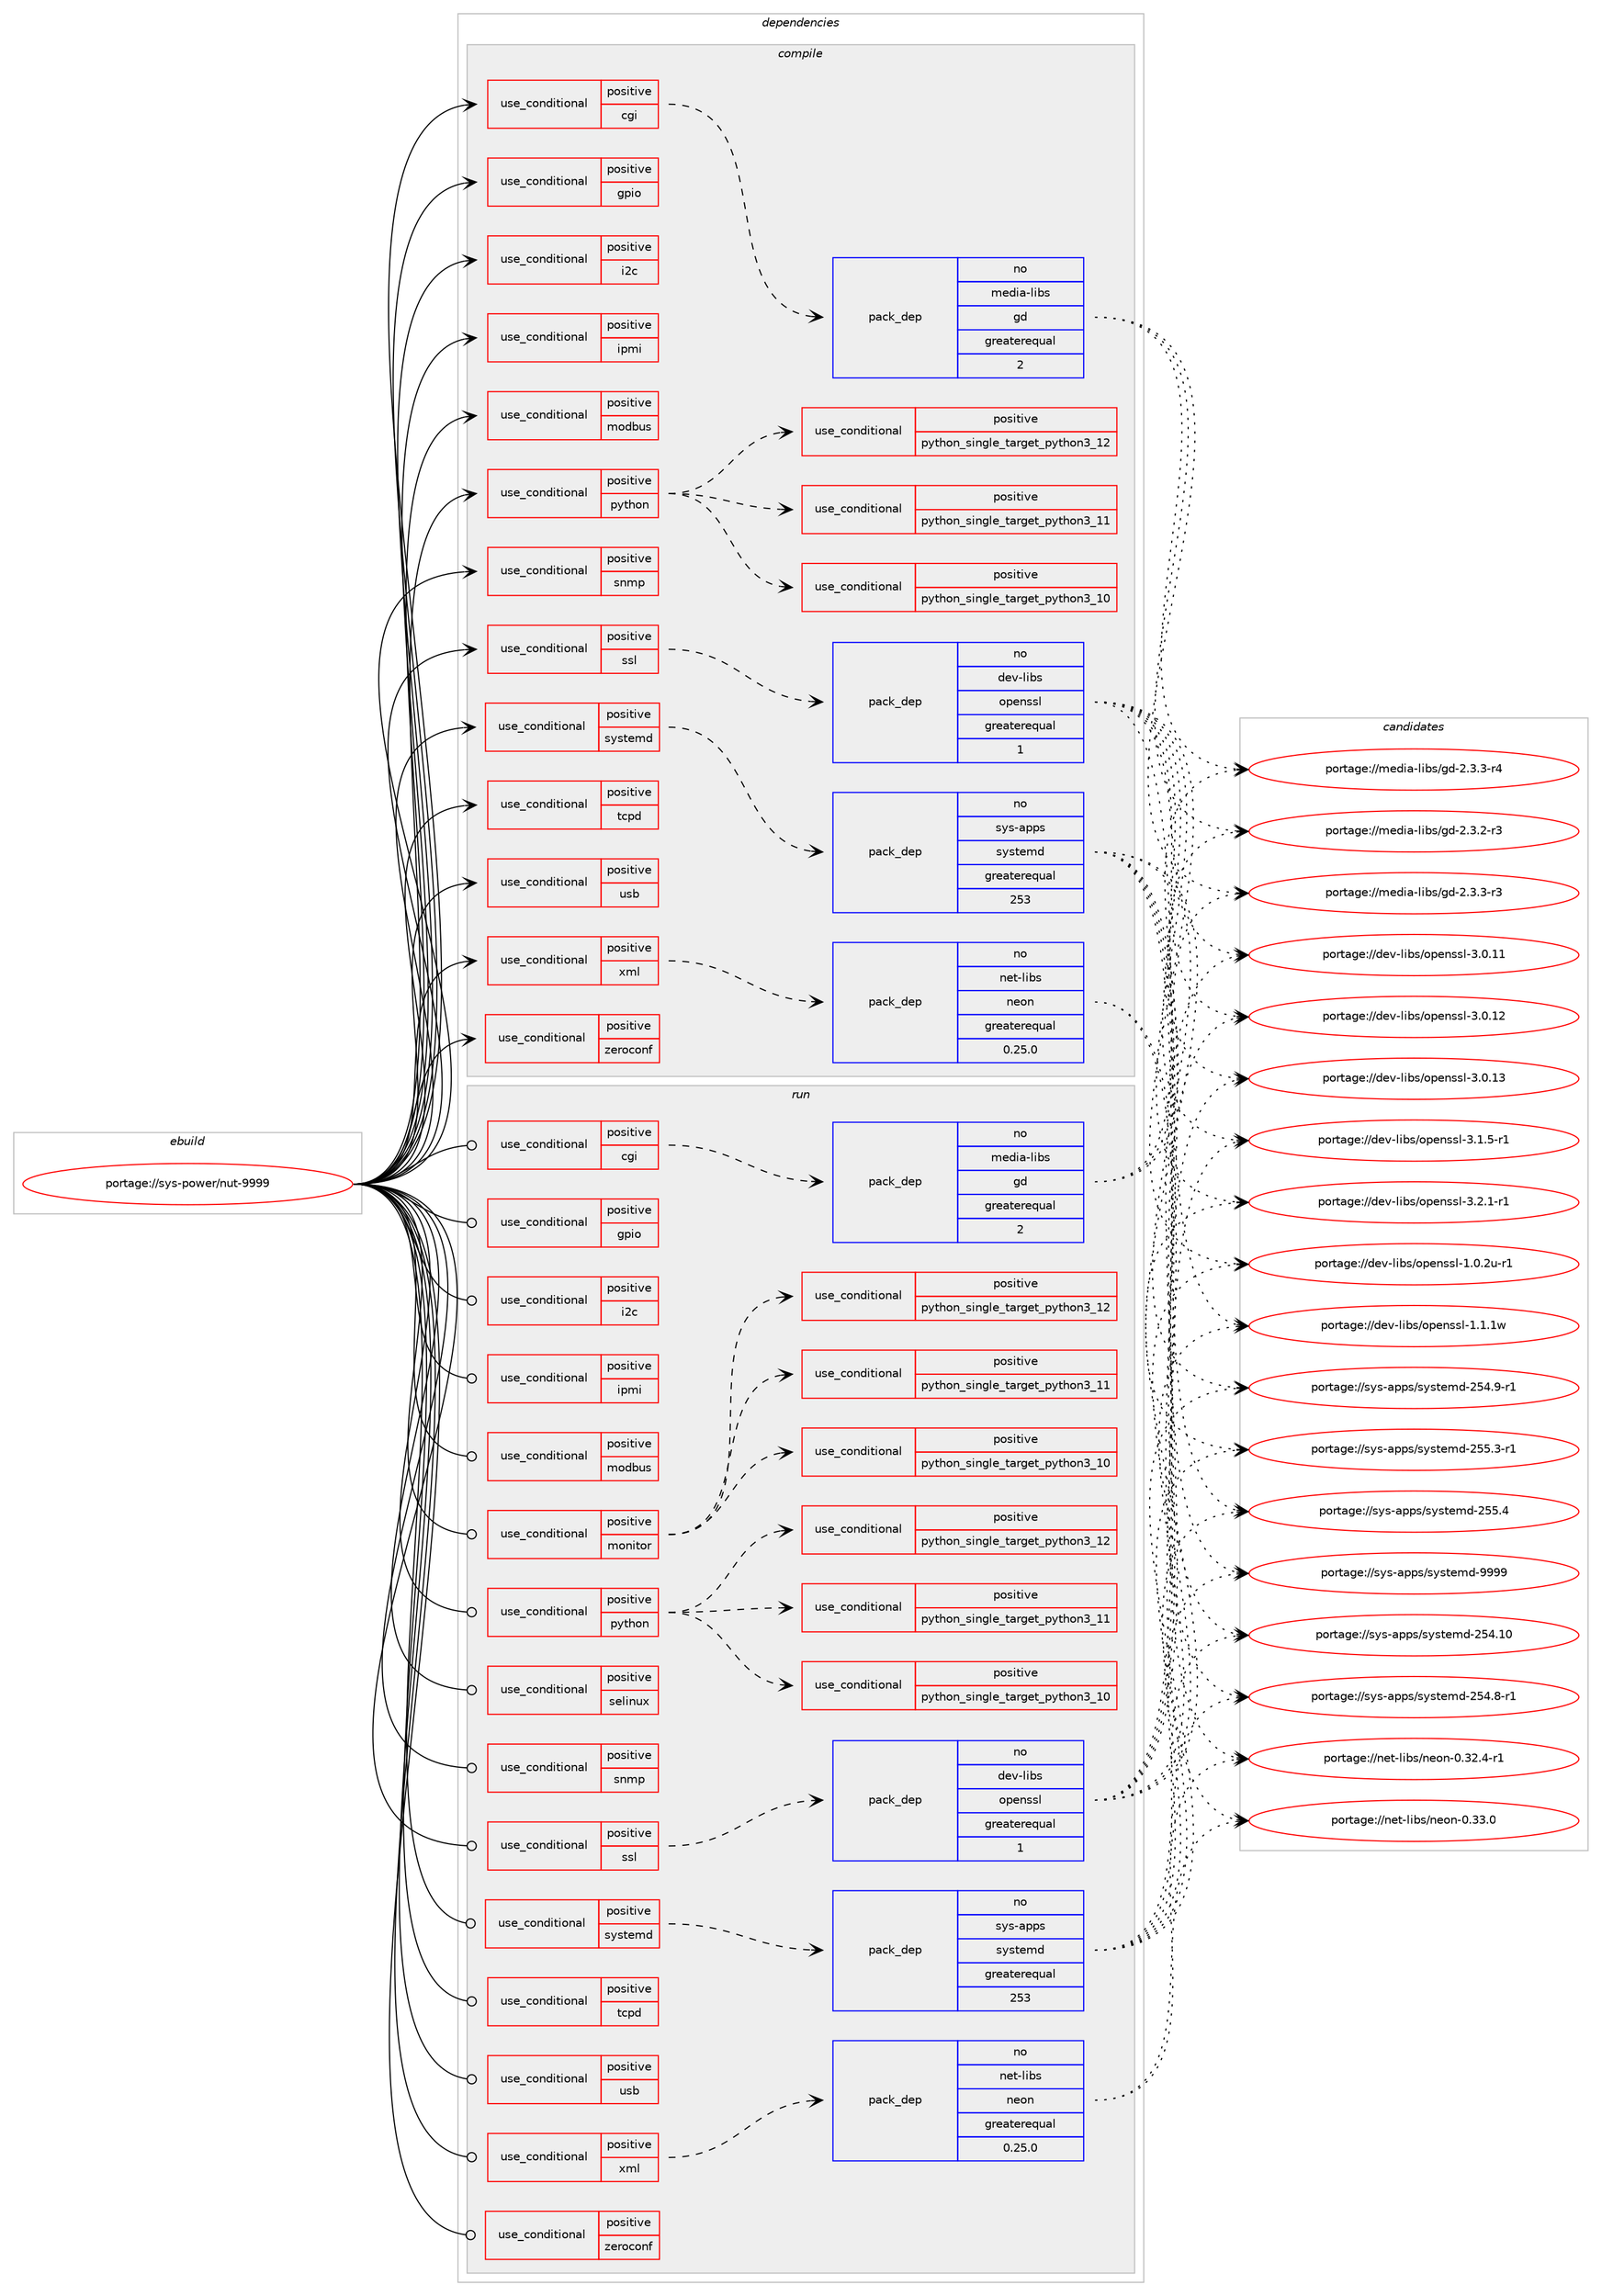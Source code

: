 digraph prolog {

# *************
# Graph options
# *************

newrank=true;
concentrate=true;
compound=true;
graph [rankdir=LR,fontname=Helvetica,fontsize=10,ranksep=1.5];#, ranksep=2.5, nodesep=0.2];
edge  [arrowhead=vee];
node  [fontname=Helvetica,fontsize=10];

# **********
# The ebuild
# **********

subgraph cluster_leftcol {
color=gray;
rank=same;
label=<<i>ebuild</i>>;
id [label="portage://sys-power/nut-9999", color=red, width=4, href="../sys-power/nut-9999.svg"];
}

# ****************
# The dependencies
# ****************

subgraph cluster_midcol {
color=gray;
label=<<i>dependencies</i>>;
subgraph cluster_compile {
fillcolor="#eeeeee";
style=filled;
label=<<i>compile</i>>;
subgraph cond11585 {
dependency16381 [label=<<TABLE BORDER="0" CELLBORDER="1" CELLSPACING="0" CELLPADDING="4"><TR><TD ROWSPAN="3" CELLPADDING="10">use_conditional</TD></TR><TR><TD>positive</TD></TR><TR><TD>cgi</TD></TR></TABLE>>, shape=none, color=red];
subgraph pack4644 {
dependency16382 [label=<<TABLE BORDER="0" CELLBORDER="1" CELLSPACING="0" CELLPADDING="4" WIDTH="220"><TR><TD ROWSPAN="6" CELLPADDING="30">pack_dep</TD></TR><TR><TD WIDTH="110">no</TD></TR><TR><TD>media-libs</TD></TR><TR><TD>gd</TD></TR><TR><TD>greaterequal</TD></TR><TR><TD>2</TD></TR></TABLE>>, shape=none, color=blue];
}
dependency16381:e -> dependency16382:w [weight=20,style="dashed",arrowhead="vee"];
}
id:e -> dependency16381:w [weight=20,style="solid",arrowhead="vee"];
subgraph cond11586 {
dependency16383 [label=<<TABLE BORDER="0" CELLBORDER="1" CELLSPACING="0" CELLPADDING="4"><TR><TD ROWSPAN="3" CELLPADDING="10">use_conditional</TD></TR><TR><TD>positive</TD></TR><TR><TD>gpio</TD></TR></TABLE>>, shape=none, color=red];
# *** BEGIN UNKNOWN DEPENDENCY TYPE (TODO) ***
# dependency16383 -> package_dependency(portage://sys-power/nut-9999,install,no,dev-libs,libgpiod,none,[,,],[],[])
# *** END UNKNOWN DEPENDENCY TYPE (TODO) ***

}
id:e -> dependency16383:w [weight=20,style="solid",arrowhead="vee"];
subgraph cond11587 {
dependency16384 [label=<<TABLE BORDER="0" CELLBORDER="1" CELLSPACING="0" CELLPADDING="4"><TR><TD ROWSPAN="3" CELLPADDING="10">use_conditional</TD></TR><TR><TD>positive</TD></TR><TR><TD>i2c</TD></TR></TABLE>>, shape=none, color=red];
# *** BEGIN UNKNOWN DEPENDENCY TYPE (TODO) ***
# dependency16384 -> package_dependency(portage://sys-power/nut-9999,install,no,sys-apps,i2c-tools,none,[,,],[],[])
# *** END UNKNOWN DEPENDENCY TYPE (TODO) ***

}
id:e -> dependency16384:w [weight=20,style="solid",arrowhead="vee"];
subgraph cond11588 {
dependency16385 [label=<<TABLE BORDER="0" CELLBORDER="1" CELLSPACING="0" CELLPADDING="4"><TR><TD ROWSPAN="3" CELLPADDING="10">use_conditional</TD></TR><TR><TD>positive</TD></TR><TR><TD>ipmi</TD></TR></TABLE>>, shape=none, color=red];
# *** BEGIN UNKNOWN DEPENDENCY TYPE (TODO) ***
# dependency16385 -> package_dependency(portage://sys-power/nut-9999,install,no,sys-libs,freeipmi,none,[,,],[],[])
# *** END UNKNOWN DEPENDENCY TYPE (TODO) ***

}
id:e -> dependency16385:w [weight=20,style="solid",arrowhead="vee"];
subgraph cond11589 {
dependency16386 [label=<<TABLE BORDER="0" CELLBORDER="1" CELLSPACING="0" CELLPADDING="4"><TR><TD ROWSPAN="3" CELLPADDING="10">use_conditional</TD></TR><TR><TD>positive</TD></TR><TR><TD>modbus</TD></TR></TABLE>>, shape=none, color=red];
# *** BEGIN UNKNOWN DEPENDENCY TYPE (TODO) ***
# dependency16386 -> package_dependency(portage://sys-power/nut-9999,install,no,dev-libs,libmodbus,none,[,,],[],[])
# *** END UNKNOWN DEPENDENCY TYPE (TODO) ***

}
id:e -> dependency16386:w [weight=20,style="solid",arrowhead="vee"];
subgraph cond11590 {
dependency16387 [label=<<TABLE BORDER="0" CELLBORDER="1" CELLSPACING="0" CELLPADDING="4"><TR><TD ROWSPAN="3" CELLPADDING="10">use_conditional</TD></TR><TR><TD>positive</TD></TR><TR><TD>python</TD></TR></TABLE>>, shape=none, color=red];
subgraph cond11591 {
dependency16388 [label=<<TABLE BORDER="0" CELLBORDER="1" CELLSPACING="0" CELLPADDING="4"><TR><TD ROWSPAN="3" CELLPADDING="10">use_conditional</TD></TR><TR><TD>positive</TD></TR><TR><TD>python_single_target_python3_10</TD></TR></TABLE>>, shape=none, color=red];
# *** BEGIN UNKNOWN DEPENDENCY TYPE (TODO) ***
# dependency16388 -> package_dependency(portage://sys-power/nut-9999,install,no,dev-lang,python,none,[,,],[slot(3.10)],[])
# *** END UNKNOWN DEPENDENCY TYPE (TODO) ***

}
dependency16387:e -> dependency16388:w [weight=20,style="dashed",arrowhead="vee"];
subgraph cond11592 {
dependency16389 [label=<<TABLE BORDER="0" CELLBORDER="1" CELLSPACING="0" CELLPADDING="4"><TR><TD ROWSPAN="3" CELLPADDING="10">use_conditional</TD></TR><TR><TD>positive</TD></TR><TR><TD>python_single_target_python3_11</TD></TR></TABLE>>, shape=none, color=red];
# *** BEGIN UNKNOWN DEPENDENCY TYPE (TODO) ***
# dependency16389 -> package_dependency(portage://sys-power/nut-9999,install,no,dev-lang,python,none,[,,],[slot(3.11)],[])
# *** END UNKNOWN DEPENDENCY TYPE (TODO) ***

}
dependency16387:e -> dependency16389:w [weight=20,style="dashed",arrowhead="vee"];
subgraph cond11593 {
dependency16390 [label=<<TABLE BORDER="0" CELLBORDER="1" CELLSPACING="0" CELLPADDING="4"><TR><TD ROWSPAN="3" CELLPADDING="10">use_conditional</TD></TR><TR><TD>positive</TD></TR><TR><TD>python_single_target_python3_12</TD></TR></TABLE>>, shape=none, color=red];
# *** BEGIN UNKNOWN DEPENDENCY TYPE (TODO) ***
# dependency16390 -> package_dependency(portage://sys-power/nut-9999,install,no,dev-lang,python,none,[,,],[slot(3.12)],[])
# *** END UNKNOWN DEPENDENCY TYPE (TODO) ***

}
dependency16387:e -> dependency16390:w [weight=20,style="dashed",arrowhead="vee"];
}
id:e -> dependency16387:w [weight=20,style="solid",arrowhead="vee"];
subgraph cond11594 {
dependency16391 [label=<<TABLE BORDER="0" CELLBORDER="1" CELLSPACING="0" CELLPADDING="4"><TR><TD ROWSPAN="3" CELLPADDING="10">use_conditional</TD></TR><TR><TD>positive</TD></TR><TR><TD>snmp</TD></TR></TABLE>>, shape=none, color=red];
# *** BEGIN UNKNOWN DEPENDENCY TYPE (TODO) ***
# dependency16391 -> package_dependency(portage://sys-power/nut-9999,install,no,net-analyzer,net-snmp,none,[,,],any_same_slot,[])
# *** END UNKNOWN DEPENDENCY TYPE (TODO) ***

}
id:e -> dependency16391:w [weight=20,style="solid",arrowhead="vee"];
subgraph cond11595 {
dependency16392 [label=<<TABLE BORDER="0" CELLBORDER="1" CELLSPACING="0" CELLPADDING="4"><TR><TD ROWSPAN="3" CELLPADDING="10">use_conditional</TD></TR><TR><TD>positive</TD></TR><TR><TD>ssl</TD></TR></TABLE>>, shape=none, color=red];
subgraph pack4645 {
dependency16393 [label=<<TABLE BORDER="0" CELLBORDER="1" CELLSPACING="0" CELLPADDING="4" WIDTH="220"><TR><TD ROWSPAN="6" CELLPADDING="30">pack_dep</TD></TR><TR><TD WIDTH="110">no</TD></TR><TR><TD>dev-libs</TD></TR><TR><TD>openssl</TD></TR><TR><TD>greaterequal</TD></TR><TR><TD>1</TD></TR></TABLE>>, shape=none, color=blue];
}
dependency16392:e -> dependency16393:w [weight=20,style="dashed",arrowhead="vee"];
}
id:e -> dependency16392:w [weight=20,style="solid",arrowhead="vee"];
subgraph cond11596 {
dependency16394 [label=<<TABLE BORDER="0" CELLBORDER="1" CELLSPACING="0" CELLPADDING="4"><TR><TD ROWSPAN="3" CELLPADDING="10">use_conditional</TD></TR><TR><TD>positive</TD></TR><TR><TD>systemd</TD></TR></TABLE>>, shape=none, color=red];
subgraph pack4646 {
dependency16395 [label=<<TABLE BORDER="0" CELLBORDER="1" CELLSPACING="0" CELLPADDING="4" WIDTH="220"><TR><TD ROWSPAN="6" CELLPADDING="30">pack_dep</TD></TR><TR><TD WIDTH="110">no</TD></TR><TR><TD>sys-apps</TD></TR><TR><TD>systemd</TD></TR><TR><TD>greaterequal</TD></TR><TR><TD>253</TD></TR></TABLE>>, shape=none, color=blue];
}
dependency16394:e -> dependency16395:w [weight=20,style="dashed",arrowhead="vee"];
}
id:e -> dependency16394:w [weight=20,style="solid",arrowhead="vee"];
subgraph cond11597 {
dependency16396 [label=<<TABLE BORDER="0" CELLBORDER="1" CELLSPACING="0" CELLPADDING="4"><TR><TD ROWSPAN="3" CELLPADDING="10">use_conditional</TD></TR><TR><TD>positive</TD></TR><TR><TD>tcpd</TD></TR></TABLE>>, shape=none, color=red];
# *** BEGIN UNKNOWN DEPENDENCY TYPE (TODO) ***
# dependency16396 -> package_dependency(portage://sys-power/nut-9999,install,no,sys-apps,tcp-wrappers,none,[,,],[],[])
# *** END UNKNOWN DEPENDENCY TYPE (TODO) ***

}
id:e -> dependency16396:w [weight=20,style="solid",arrowhead="vee"];
subgraph cond11598 {
dependency16397 [label=<<TABLE BORDER="0" CELLBORDER="1" CELLSPACING="0" CELLPADDING="4"><TR><TD ROWSPAN="3" CELLPADDING="10">use_conditional</TD></TR><TR><TD>positive</TD></TR><TR><TD>usb</TD></TR></TABLE>>, shape=none, color=red];
# *** BEGIN UNKNOWN DEPENDENCY TYPE (TODO) ***
# dependency16397 -> package_dependency(portage://sys-power/nut-9999,install,no,virtual,libusb,none,[,,],[slot(1)],[])
# *** END UNKNOWN DEPENDENCY TYPE (TODO) ***

}
id:e -> dependency16397:w [weight=20,style="solid",arrowhead="vee"];
subgraph cond11599 {
dependency16398 [label=<<TABLE BORDER="0" CELLBORDER="1" CELLSPACING="0" CELLPADDING="4"><TR><TD ROWSPAN="3" CELLPADDING="10">use_conditional</TD></TR><TR><TD>positive</TD></TR><TR><TD>xml</TD></TR></TABLE>>, shape=none, color=red];
subgraph pack4647 {
dependency16399 [label=<<TABLE BORDER="0" CELLBORDER="1" CELLSPACING="0" CELLPADDING="4" WIDTH="220"><TR><TD ROWSPAN="6" CELLPADDING="30">pack_dep</TD></TR><TR><TD WIDTH="110">no</TD></TR><TR><TD>net-libs</TD></TR><TR><TD>neon</TD></TR><TR><TD>greaterequal</TD></TR><TR><TD>0.25.0</TD></TR></TABLE>>, shape=none, color=blue];
}
dependency16398:e -> dependency16399:w [weight=20,style="dashed",arrowhead="vee"];
}
id:e -> dependency16398:w [weight=20,style="solid",arrowhead="vee"];
subgraph cond11600 {
dependency16400 [label=<<TABLE BORDER="0" CELLBORDER="1" CELLSPACING="0" CELLPADDING="4"><TR><TD ROWSPAN="3" CELLPADDING="10">use_conditional</TD></TR><TR><TD>positive</TD></TR><TR><TD>zeroconf</TD></TR></TABLE>>, shape=none, color=red];
# *** BEGIN UNKNOWN DEPENDENCY TYPE (TODO) ***
# dependency16400 -> package_dependency(portage://sys-power/nut-9999,install,no,net-dns,avahi,none,[,,],[],[])
# *** END UNKNOWN DEPENDENCY TYPE (TODO) ***

}
id:e -> dependency16400:w [weight=20,style="solid",arrowhead="vee"];
# *** BEGIN UNKNOWN DEPENDENCY TYPE (TODO) ***
# id -> package_dependency(portage://sys-power/nut-9999,install,no,acct-group,nut,none,[,,],[],[])
# *** END UNKNOWN DEPENDENCY TYPE (TODO) ***

# *** BEGIN UNKNOWN DEPENDENCY TYPE (TODO) ***
# id -> package_dependency(portage://sys-power/nut-9999,install,no,acct-user,nut,none,[,,],[],[])
# *** END UNKNOWN DEPENDENCY TYPE (TODO) ***

# *** BEGIN UNKNOWN DEPENDENCY TYPE (TODO) ***
# id -> package_dependency(portage://sys-power/nut-9999,install,no,dev-libs,libltdl,none,[,,],[],[])
# *** END UNKNOWN DEPENDENCY TYPE (TODO) ***

# *** BEGIN UNKNOWN DEPENDENCY TYPE (TODO) ***
# id -> package_dependency(portage://sys-power/nut-9999,install,no,virtual,udev,none,[,,],[],[])
# *** END UNKNOWN DEPENDENCY TYPE (TODO) ***

}
subgraph cluster_compileandrun {
fillcolor="#eeeeee";
style=filled;
label=<<i>compile and run</i>>;
}
subgraph cluster_run {
fillcolor="#eeeeee";
style=filled;
label=<<i>run</i>>;
subgraph cond11601 {
dependency16401 [label=<<TABLE BORDER="0" CELLBORDER="1" CELLSPACING="0" CELLPADDING="4"><TR><TD ROWSPAN="3" CELLPADDING="10">use_conditional</TD></TR><TR><TD>positive</TD></TR><TR><TD>cgi</TD></TR></TABLE>>, shape=none, color=red];
subgraph pack4648 {
dependency16402 [label=<<TABLE BORDER="0" CELLBORDER="1" CELLSPACING="0" CELLPADDING="4" WIDTH="220"><TR><TD ROWSPAN="6" CELLPADDING="30">pack_dep</TD></TR><TR><TD WIDTH="110">no</TD></TR><TR><TD>media-libs</TD></TR><TR><TD>gd</TD></TR><TR><TD>greaterequal</TD></TR><TR><TD>2</TD></TR></TABLE>>, shape=none, color=blue];
}
dependency16401:e -> dependency16402:w [weight=20,style="dashed",arrowhead="vee"];
}
id:e -> dependency16401:w [weight=20,style="solid",arrowhead="odot"];
subgraph cond11602 {
dependency16403 [label=<<TABLE BORDER="0" CELLBORDER="1" CELLSPACING="0" CELLPADDING="4"><TR><TD ROWSPAN="3" CELLPADDING="10">use_conditional</TD></TR><TR><TD>positive</TD></TR><TR><TD>gpio</TD></TR></TABLE>>, shape=none, color=red];
# *** BEGIN UNKNOWN DEPENDENCY TYPE (TODO) ***
# dependency16403 -> package_dependency(portage://sys-power/nut-9999,run,no,dev-libs,libgpiod,none,[,,],[],[])
# *** END UNKNOWN DEPENDENCY TYPE (TODO) ***

}
id:e -> dependency16403:w [weight=20,style="solid",arrowhead="odot"];
subgraph cond11603 {
dependency16404 [label=<<TABLE BORDER="0" CELLBORDER="1" CELLSPACING="0" CELLPADDING="4"><TR><TD ROWSPAN="3" CELLPADDING="10">use_conditional</TD></TR><TR><TD>positive</TD></TR><TR><TD>i2c</TD></TR></TABLE>>, shape=none, color=red];
# *** BEGIN UNKNOWN DEPENDENCY TYPE (TODO) ***
# dependency16404 -> package_dependency(portage://sys-power/nut-9999,run,no,sys-apps,i2c-tools,none,[,,],[],[])
# *** END UNKNOWN DEPENDENCY TYPE (TODO) ***

}
id:e -> dependency16404:w [weight=20,style="solid",arrowhead="odot"];
subgraph cond11604 {
dependency16405 [label=<<TABLE BORDER="0" CELLBORDER="1" CELLSPACING="0" CELLPADDING="4"><TR><TD ROWSPAN="3" CELLPADDING="10">use_conditional</TD></TR><TR><TD>positive</TD></TR><TR><TD>ipmi</TD></TR></TABLE>>, shape=none, color=red];
# *** BEGIN UNKNOWN DEPENDENCY TYPE (TODO) ***
# dependency16405 -> package_dependency(portage://sys-power/nut-9999,run,no,sys-libs,freeipmi,none,[,,],[],[])
# *** END UNKNOWN DEPENDENCY TYPE (TODO) ***

}
id:e -> dependency16405:w [weight=20,style="solid",arrowhead="odot"];
subgraph cond11605 {
dependency16406 [label=<<TABLE BORDER="0" CELLBORDER="1" CELLSPACING="0" CELLPADDING="4"><TR><TD ROWSPAN="3" CELLPADDING="10">use_conditional</TD></TR><TR><TD>positive</TD></TR><TR><TD>modbus</TD></TR></TABLE>>, shape=none, color=red];
# *** BEGIN UNKNOWN DEPENDENCY TYPE (TODO) ***
# dependency16406 -> package_dependency(portage://sys-power/nut-9999,run,no,dev-libs,libmodbus,none,[,,],[],[])
# *** END UNKNOWN DEPENDENCY TYPE (TODO) ***

}
id:e -> dependency16406:w [weight=20,style="solid",arrowhead="odot"];
subgraph cond11606 {
dependency16407 [label=<<TABLE BORDER="0" CELLBORDER="1" CELLSPACING="0" CELLPADDING="4"><TR><TD ROWSPAN="3" CELLPADDING="10">use_conditional</TD></TR><TR><TD>positive</TD></TR><TR><TD>monitor</TD></TR></TABLE>>, shape=none, color=red];
subgraph cond11607 {
dependency16408 [label=<<TABLE BORDER="0" CELLBORDER="1" CELLSPACING="0" CELLPADDING="4"><TR><TD ROWSPAN="3" CELLPADDING="10">use_conditional</TD></TR><TR><TD>positive</TD></TR><TR><TD>python_single_target_python3_10</TD></TR></TABLE>>, shape=none, color=red];
# *** BEGIN UNKNOWN DEPENDENCY TYPE (TODO) ***
# dependency16408 -> package_dependency(portage://sys-power/nut-9999,run,no,dev-python,PyQt5,none,[,,],[],[use(enable(gui),none),use(enable(widgets),none),use(enable(python_targets_python3_10),negative)])
# *** END UNKNOWN DEPENDENCY TYPE (TODO) ***

}
dependency16407:e -> dependency16408:w [weight=20,style="dashed",arrowhead="vee"];
subgraph cond11608 {
dependency16409 [label=<<TABLE BORDER="0" CELLBORDER="1" CELLSPACING="0" CELLPADDING="4"><TR><TD ROWSPAN="3" CELLPADDING="10">use_conditional</TD></TR><TR><TD>positive</TD></TR><TR><TD>python_single_target_python3_11</TD></TR></TABLE>>, shape=none, color=red];
# *** BEGIN UNKNOWN DEPENDENCY TYPE (TODO) ***
# dependency16409 -> package_dependency(portage://sys-power/nut-9999,run,no,dev-python,PyQt5,none,[,,],[],[use(enable(gui),none),use(enable(widgets),none),use(enable(python_targets_python3_11),negative)])
# *** END UNKNOWN DEPENDENCY TYPE (TODO) ***

}
dependency16407:e -> dependency16409:w [weight=20,style="dashed",arrowhead="vee"];
subgraph cond11609 {
dependency16410 [label=<<TABLE BORDER="0" CELLBORDER="1" CELLSPACING="0" CELLPADDING="4"><TR><TD ROWSPAN="3" CELLPADDING="10">use_conditional</TD></TR><TR><TD>positive</TD></TR><TR><TD>python_single_target_python3_12</TD></TR></TABLE>>, shape=none, color=red];
# *** BEGIN UNKNOWN DEPENDENCY TYPE (TODO) ***
# dependency16410 -> package_dependency(portage://sys-power/nut-9999,run,no,dev-python,PyQt5,none,[,,],[],[use(enable(gui),none),use(enable(widgets),none),use(enable(python_targets_python3_12),negative)])
# *** END UNKNOWN DEPENDENCY TYPE (TODO) ***

}
dependency16407:e -> dependency16410:w [weight=20,style="dashed",arrowhead="vee"];
}
id:e -> dependency16407:w [weight=20,style="solid",arrowhead="odot"];
subgraph cond11610 {
dependency16411 [label=<<TABLE BORDER="0" CELLBORDER="1" CELLSPACING="0" CELLPADDING="4"><TR><TD ROWSPAN="3" CELLPADDING="10">use_conditional</TD></TR><TR><TD>positive</TD></TR><TR><TD>python</TD></TR></TABLE>>, shape=none, color=red];
subgraph cond11611 {
dependency16412 [label=<<TABLE BORDER="0" CELLBORDER="1" CELLSPACING="0" CELLPADDING="4"><TR><TD ROWSPAN="3" CELLPADDING="10">use_conditional</TD></TR><TR><TD>positive</TD></TR><TR><TD>python_single_target_python3_10</TD></TR></TABLE>>, shape=none, color=red];
# *** BEGIN UNKNOWN DEPENDENCY TYPE (TODO) ***
# dependency16412 -> package_dependency(portage://sys-power/nut-9999,run,no,dev-lang,python,none,[,,],[slot(3.10)],[])
# *** END UNKNOWN DEPENDENCY TYPE (TODO) ***

}
dependency16411:e -> dependency16412:w [weight=20,style="dashed",arrowhead="vee"];
subgraph cond11612 {
dependency16413 [label=<<TABLE BORDER="0" CELLBORDER="1" CELLSPACING="0" CELLPADDING="4"><TR><TD ROWSPAN="3" CELLPADDING="10">use_conditional</TD></TR><TR><TD>positive</TD></TR><TR><TD>python_single_target_python3_11</TD></TR></TABLE>>, shape=none, color=red];
# *** BEGIN UNKNOWN DEPENDENCY TYPE (TODO) ***
# dependency16413 -> package_dependency(portage://sys-power/nut-9999,run,no,dev-lang,python,none,[,,],[slot(3.11)],[])
# *** END UNKNOWN DEPENDENCY TYPE (TODO) ***

}
dependency16411:e -> dependency16413:w [weight=20,style="dashed",arrowhead="vee"];
subgraph cond11613 {
dependency16414 [label=<<TABLE BORDER="0" CELLBORDER="1" CELLSPACING="0" CELLPADDING="4"><TR><TD ROWSPAN="3" CELLPADDING="10">use_conditional</TD></TR><TR><TD>positive</TD></TR><TR><TD>python_single_target_python3_12</TD></TR></TABLE>>, shape=none, color=red];
# *** BEGIN UNKNOWN DEPENDENCY TYPE (TODO) ***
# dependency16414 -> package_dependency(portage://sys-power/nut-9999,run,no,dev-lang,python,none,[,,],[slot(3.12)],[])
# *** END UNKNOWN DEPENDENCY TYPE (TODO) ***

}
dependency16411:e -> dependency16414:w [weight=20,style="dashed",arrowhead="vee"];
}
id:e -> dependency16411:w [weight=20,style="solid",arrowhead="odot"];
subgraph cond11614 {
dependency16415 [label=<<TABLE BORDER="0" CELLBORDER="1" CELLSPACING="0" CELLPADDING="4"><TR><TD ROWSPAN="3" CELLPADDING="10">use_conditional</TD></TR><TR><TD>positive</TD></TR><TR><TD>selinux</TD></TR></TABLE>>, shape=none, color=red];
# *** BEGIN UNKNOWN DEPENDENCY TYPE (TODO) ***
# dependency16415 -> package_dependency(portage://sys-power/nut-9999,run,no,sec-policy,selinux-nut,none,[,,],[],[])
# *** END UNKNOWN DEPENDENCY TYPE (TODO) ***

}
id:e -> dependency16415:w [weight=20,style="solid",arrowhead="odot"];
subgraph cond11615 {
dependency16416 [label=<<TABLE BORDER="0" CELLBORDER="1" CELLSPACING="0" CELLPADDING="4"><TR><TD ROWSPAN="3" CELLPADDING="10">use_conditional</TD></TR><TR><TD>positive</TD></TR><TR><TD>snmp</TD></TR></TABLE>>, shape=none, color=red];
# *** BEGIN UNKNOWN DEPENDENCY TYPE (TODO) ***
# dependency16416 -> package_dependency(portage://sys-power/nut-9999,run,no,net-analyzer,net-snmp,none,[,,],any_same_slot,[])
# *** END UNKNOWN DEPENDENCY TYPE (TODO) ***

}
id:e -> dependency16416:w [weight=20,style="solid",arrowhead="odot"];
subgraph cond11616 {
dependency16417 [label=<<TABLE BORDER="0" CELLBORDER="1" CELLSPACING="0" CELLPADDING="4"><TR><TD ROWSPAN="3" CELLPADDING="10">use_conditional</TD></TR><TR><TD>positive</TD></TR><TR><TD>ssl</TD></TR></TABLE>>, shape=none, color=red];
subgraph pack4649 {
dependency16418 [label=<<TABLE BORDER="0" CELLBORDER="1" CELLSPACING="0" CELLPADDING="4" WIDTH="220"><TR><TD ROWSPAN="6" CELLPADDING="30">pack_dep</TD></TR><TR><TD WIDTH="110">no</TD></TR><TR><TD>dev-libs</TD></TR><TR><TD>openssl</TD></TR><TR><TD>greaterequal</TD></TR><TR><TD>1</TD></TR></TABLE>>, shape=none, color=blue];
}
dependency16417:e -> dependency16418:w [weight=20,style="dashed",arrowhead="vee"];
}
id:e -> dependency16417:w [weight=20,style="solid",arrowhead="odot"];
subgraph cond11617 {
dependency16419 [label=<<TABLE BORDER="0" CELLBORDER="1" CELLSPACING="0" CELLPADDING="4"><TR><TD ROWSPAN="3" CELLPADDING="10">use_conditional</TD></TR><TR><TD>positive</TD></TR><TR><TD>systemd</TD></TR></TABLE>>, shape=none, color=red];
subgraph pack4650 {
dependency16420 [label=<<TABLE BORDER="0" CELLBORDER="1" CELLSPACING="0" CELLPADDING="4" WIDTH="220"><TR><TD ROWSPAN="6" CELLPADDING="30">pack_dep</TD></TR><TR><TD WIDTH="110">no</TD></TR><TR><TD>sys-apps</TD></TR><TR><TD>systemd</TD></TR><TR><TD>greaterequal</TD></TR><TR><TD>253</TD></TR></TABLE>>, shape=none, color=blue];
}
dependency16419:e -> dependency16420:w [weight=20,style="dashed",arrowhead="vee"];
}
id:e -> dependency16419:w [weight=20,style="solid",arrowhead="odot"];
subgraph cond11618 {
dependency16421 [label=<<TABLE BORDER="0" CELLBORDER="1" CELLSPACING="0" CELLPADDING="4"><TR><TD ROWSPAN="3" CELLPADDING="10">use_conditional</TD></TR><TR><TD>positive</TD></TR><TR><TD>tcpd</TD></TR></TABLE>>, shape=none, color=red];
# *** BEGIN UNKNOWN DEPENDENCY TYPE (TODO) ***
# dependency16421 -> package_dependency(portage://sys-power/nut-9999,run,no,sys-apps,tcp-wrappers,none,[,,],[],[])
# *** END UNKNOWN DEPENDENCY TYPE (TODO) ***

}
id:e -> dependency16421:w [weight=20,style="solid",arrowhead="odot"];
subgraph cond11619 {
dependency16422 [label=<<TABLE BORDER="0" CELLBORDER="1" CELLSPACING="0" CELLPADDING="4"><TR><TD ROWSPAN="3" CELLPADDING="10">use_conditional</TD></TR><TR><TD>positive</TD></TR><TR><TD>usb</TD></TR></TABLE>>, shape=none, color=red];
# *** BEGIN UNKNOWN DEPENDENCY TYPE (TODO) ***
# dependency16422 -> package_dependency(portage://sys-power/nut-9999,run,no,virtual,libusb,none,[,,],[slot(1)],[])
# *** END UNKNOWN DEPENDENCY TYPE (TODO) ***

}
id:e -> dependency16422:w [weight=20,style="solid",arrowhead="odot"];
subgraph cond11620 {
dependency16423 [label=<<TABLE BORDER="0" CELLBORDER="1" CELLSPACING="0" CELLPADDING="4"><TR><TD ROWSPAN="3" CELLPADDING="10">use_conditional</TD></TR><TR><TD>positive</TD></TR><TR><TD>xml</TD></TR></TABLE>>, shape=none, color=red];
subgraph pack4651 {
dependency16424 [label=<<TABLE BORDER="0" CELLBORDER="1" CELLSPACING="0" CELLPADDING="4" WIDTH="220"><TR><TD ROWSPAN="6" CELLPADDING="30">pack_dep</TD></TR><TR><TD WIDTH="110">no</TD></TR><TR><TD>net-libs</TD></TR><TR><TD>neon</TD></TR><TR><TD>greaterequal</TD></TR><TR><TD>0.25.0</TD></TR></TABLE>>, shape=none, color=blue];
}
dependency16423:e -> dependency16424:w [weight=20,style="dashed",arrowhead="vee"];
}
id:e -> dependency16423:w [weight=20,style="solid",arrowhead="odot"];
subgraph cond11621 {
dependency16425 [label=<<TABLE BORDER="0" CELLBORDER="1" CELLSPACING="0" CELLPADDING="4"><TR><TD ROWSPAN="3" CELLPADDING="10">use_conditional</TD></TR><TR><TD>positive</TD></TR><TR><TD>zeroconf</TD></TR></TABLE>>, shape=none, color=red];
# *** BEGIN UNKNOWN DEPENDENCY TYPE (TODO) ***
# dependency16425 -> package_dependency(portage://sys-power/nut-9999,run,no,net-dns,avahi,none,[,,],[],[])
# *** END UNKNOWN DEPENDENCY TYPE (TODO) ***

}
id:e -> dependency16425:w [weight=20,style="solid",arrowhead="odot"];
# *** BEGIN UNKNOWN DEPENDENCY TYPE (TODO) ***
# id -> package_dependency(portage://sys-power/nut-9999,run,no,acct-group,nut,none,[,,],[],[])
# *** END UNKNOWN DEPENDENCY TYPE (TODO) ***

# *** BEGIN UNKNOWN DEPENDENCY TYPE (TODO) ***
# id -> package_dependency(portage://sys-power/nut-9999,run,no,acct-user,nut,none,[,,],[],[])
# *** END UNKNOWN DEPENDENCY TYPE (TODO) ***

# *** BEGIN UNKNOWN DEPENDENCY TYPE (TODO) ***
# id -> package_dependency(portage://sys-power/nut-9999,run,no,dev-libs,libltdl,none,[,,],[],[])
# *** END UNKNOWN DEPENDENCY TYPE (TODO) ***

# *** BEGIN UNKNOWN DEPENDENCY TYPE (TODO) ***
# id -> package_dependency(portage://sys-power/nut-9999,run,no,virtual,tmpfiles,none,[,,],[],[])
# *** END UNKNOWN DEPENDENCY TYPE (TODO) ***

# *** BEGIN UNKNOWN DEPENDENCY TYPE (TODO) ***
# id -> package_dependency(portage://sys-power/nut-9999,run,no,virtual,udev,none,[,,],[],[])
# *** END UNKNOWN DEPENDENCY TYPE (TODO) ***

}
}

# **************
# The candidates
# **************

subgraph cluster_choices {
rank=same;
color=gray;
label=<<i>candidates</i>>;

subgraph choice4644 {
color=black;
nodesep=1;
choice109101100105974510810598115471031004550465146504511451 [label="portage://media-libs/gd-2.3.2-r3", color=red, width=4,href="../media-libs/gd-2.3.2-r3.svg"];
choice109101100105974510810598115471031004550465146514511451 [label="portage://media-libs/gd-2.3.3-r3", color=red, width=4,href="../media-libs/gd-2.3.3-r3.svg"];
choice109101100105974510810598115471031004550465146514511452 [label="portage://media-libs/gd-2.3.3-r4", color=red, width=4,href="../media-libs/gd-2.3.3-r4.svg"];
dependency16382:e -> choice109101100105974510810598115471031004550465146504511451:w [style=dotted,weight="100"];
dependency16382:e -> choice109101100105974510810598115471031004550465146514511451:w [style=dotted,weight="100"];
dependency16382:e -> choice109101100105974510810598115471031004550465146514511452:w [style=dotted,weight="100"];
}
subgraph choice4645 {
color=black;
nodesep=1;
choice1001011184510810598115471111121011101151151084549464846501174511449 [label="portage://dev-libs/openssl-1.0.2u-r1", color=red, width=4,href="../dev-libs/openssl-1.0.2u-r1.svg"];
choice100101118451081059811547111112101110115115108454946494649119 [label="portage://dev-libs/openssl-1.1.1w", color=red, width=4,href="../dev-libs/openssl-1.1.1w.svg"];
choice10010111845108105981154711111210111011511510845514648464949 [label="portage://dev-libs/openssl-3.0.11", color=red, width=4,href="../dev-libs/openssl-3.0.11.svg"];
choice10010111845108105981154711111210111011511510845514648464950 [label="portage://dev-libs/openssl-3.0.12", color=red, width=4,href="../dev-libs/openssl-3.0.12.svg"];
choice10010111845108105981154711111210111011511510845514648464951 [label="portage://dev-libs/openssl-3.0.13", color=red, width=4,href="../dev-libs/openssl-3.0.13.svg"];
choice1001011184510810598115471111121011101151151084551464946534511449 [label="portage://dev-libs/openssl-3.1.5-r1", color=red, width=4,href="../dev-libs/openssl-3.1.5-r1.svg"];
choice1001011184510810598115471111121011101151151084551465046494511449 [label="portage://dev-libs/openssl-3.2.1-r1", color=red, width=4,href="../dev-libs/openssl-3.2.1-r1.svg"];
dependency16393:e -> choice1001011184510810598115471111121011101151151084549464846501174511449:w [style=dotted,weight="100"];
dependency16393:e -> choice100101118451081059811547111112101110115115108454946494649119:w [style=dotted,weight="100"];
dependency16393:e -> choice10010111845108105981154711111210111011511510845514648464949:w [style=dotted,weight="100"];
dependency16393:e -> choice10010111845108105981154711111210111011511510845514648464950:w [style=dotted,weight="100"];
dependency16393:e -> choice10010111845108105981154711111210111011511510845514648464951:w [style=dotted,weight="100"];
dependency16393:e -> choice1001011184510810598115471111121011101151151084551464946534511449:w [style=dotted,weight="100"];
dependency16393:e -> choice1001011184510810598115471111121011101151151084551465046494511449:w [style=dotted,weight="100"];
}
subgraph choice4646 {
color=black;
nodesep=1;
choice11512111545971121121154711512111511610110910045505352464948 [label="portage://sys-apps/systemd-254.10", color=red, width=4,href="../sys-apps/systemd-254.10.svg"];
choice1151211154597112112115471151211151161011091004550535246564511449 [label="portage://sys-apps/systemd-254.8-r1", color=red, width=4,href="../sys-apps/systemd-254.8-r1.svg"];
choice1151211154597112112115471151211151161011091004550535246574511449 [label="portage://sys-apps/systemd-254.9-r1", color=red, width=4,href="../sys-apps/systemd-254.9-r1.svg"];
choice1151211154597112112115471151211151161011091004550535346514511449 [label="portage://sys-apps/systemd-255.3-r1", color=red, width=4,href="../sys-apps/systemd-255.3-r1.svg"];
choice115121115459711211211547115121115116101109100455053534652 [label="portage://sys-apps/systemd-255.4", color=red, width=4,href="../sys-apps/systemd-255.4.svg"];
choice1151211154597112112115471151211151161011091004557575757 [label="portage://sys-apps/systemd-9999", color=red, width=4,href="../sys-apps/systemd-9999.svg"];
dependency16395:e -> choice11512111545971121121154711512111511610110910045505352464948:w [style=dotted,weight="100"];
dependency16395:e -> choice1151211154597112112115471151211151161011091004550535246564511449:w [style=dotted,weight="100"];
dependency16395:e -> choice1151211154597112112115471151211151161011091004550535246574511449:w [style=dotted,weight="100"];
dependency16395:e -> choice1151211154597112112115471151211151161011091004550535346514511449:w [style=dotted,weight="100"];
dependency16395:e -> choice115121115459711211211547115121115116101109100455053534652:w [style=dotted,weight="100"];
dependency16395:e -> choice1151211154597112112115471151211151161011091004557575757:w [style=dotted,weight="100"];
}
subgraph choice4647 {
color=black;
nodesep=1;
choice110101116451081059811547110101111110454846515046524511449 [label="portage://net-libs/neon-0.32.4-r1", color=red, width=4,href="../net-libs/neon-0.32.4-r1.svg"];
choice11010111645108105981154711010111111045484651514648 [label="portage://net-libs/neon-0.33.0", color=red, width=4,href="../net-libs/neon-0.33.0.svg"];
dependency16399:e -> choice110101116451081059811547110101111110454846515046524511449:w [style=dotted,weight="100"];
dependency16399:e -> choice11010111645108105981154711010111111045484651514648:w [style=dotted,weight="100"];
}
subgraph choice4648 {
color=black;
nodesep=1;
choice109101100105974510810598115471031004550465146504511451 [label="portage://media-libs/gd-2.3.2-r3", color=red, width=4,href="../media-libs/gd-2.3.2-r3.svg"];
choice109101100105974510810598115471031004550465146514511451 [label="portage://media-libs/gd-2.3.3-r3", color=red, width=4,href="../media-libs/gd-2.3.3-r3.svg"];
choice109101100105974510810598115471031004550465146514511452 [label="portage://media-libs/gd-2.3.3-r4", color=red, width=4,href="../media-libs/gd-2.3.3-r4.svg"];
dependency16402:e -> choice109101100105974510810598115471031004550465146504511451:w [style=dotted,weight="100"];
dependency16402:e -> choice109101100105974510810598115471031004550465146514511451:w [style=dotted,weight="100"];
dependency16402:e -> choice109101100105974510810598115471031004550465146514511452:w [style=dotted,weight="100"];
}
subgraph choice4649 {
color=black;
nodesep=1;
choice1001011184510810598115471111121011101151151084549464846501174511449 [label="portage://dev-libs/openssl-1.0.2u-r1", color=red, width=4,href="../dev-libs/openssl-1.0.2u-r1.svg"];
choice100101118451081059811547111112101110115115108454946494649119 [label="portage://dev-libs/openssl-1.1.1w", color=red, width=4,href="../dev-libs/openssl-1.1.1w.svg"];
choice10010111845108105981154711111210111011511510845514648464949 [label="portage://dev-libs/openssl-3.0.11", color=red, width=4,href="../dev-libs/openssl-3.0.11.svg"];
choice10010111845108105981154711111210111011511510845514648464950 [label="portage://dev-libs/openssl-3.0.12", color=red, width=4,href="../dev-libs/openssl-3.0.12.svg"];
choice10010111845108105981154711111210111011511510845514648464951 [label="portage://dev-libs/openssl-3.0.13", color=red, width=4,href="../dev-libs/openssl-3.0.13.svg"];
choice1001011184510810598115471111121011101151151084551464946534511449 [label="portage://dev-libs/openssl-3.1.5-r1", color=red, width=4,href="../dev-libs/openssl-3.1.5-r1.svg"];
choice1001011184510810598115471111121011101151151084551465046494511449 [label="portage://dev-libs/openssl-3.2.1-r1", color=red, width=4,href="../dev-libs/openssl-3.2.1-r1.svg"];
dependency16418:e -> choice1001011184510810598115471111121011101151151084549464846501174511449:w [style=dotted,weight="100"];
dependency16418:e -> choice100101118451081059811547111112101110115115108454946494649119:w [style=dotted,weight="100"];
dependency16418:e -> choice10010111845108105981154711111210111011511510845514648464949:w [style=dotted,weight="100"];
dependency16418:e -> choice10010111845108105981154711111210111011511510845514648464950:w [style=dotted,weight="100"];
dependency16418:e -> choice10010111845108105981154711111210111011511510845514648464951:w [style=dotted,weight="100"];
dependency16418:e -> choice1001011184510810598115471111121011101151151084551464946534511449:w [style=dotted,weight="100"];
dependency16418:e -> choice1001011184510810598115471111121011101151151084551465046494511449:w [style=dotted,weight="100"];
}
subgraph choice4650 {
color=black;
nodesep=1;
choice11512111545971121121154711512111511610110910045505352464948 [label="portage://sys-apps/systemd-254.10", color=red, width=4,href="../sys-apps/systemd-254.10.svg"];
choice1151211154597112112115471151211151161011091004550535246564511449 [label="portage://sys-apps/systemd-254.8-r1", color=red, width=4,href="../sys-apps/systemd-254.8-r1.svg"];
choice1151211154597112112115471151211151161011091004550535246574511449 [label="portage://sys-apps/systemd-254.9-r1", color=red, width=4,href="../sys-apps/systemd-254.9-r1.svg"];
choice1151211154597112112115471151211151161011091004550535346514511449 [label="portage://sys-apps/systemd-255.3-r1", color=red, width=4,href="../sys-apps/systemd-255.3-r1.svg"];
choice115121115459711211211547115121115116101109100455053534652 [label="portage://sys-apps/systemd-255.4", color=red, width=4,href="../sys-apps/systemd-255.4.svg"];
choice1151211154597112112115471151211151161011091004557575757 [label="portage://sys-apps/systemd-9999", color=red, width=4,href="../sys-apps/systemd-9999.svg"];
dependency16420:e -> choice11512111545971121121154711512111511610110910045505352464948:w [style=dotted,weight="100"];
dependency16420:e -> choice1151211154597112112115471151211151161011091004550535246564511449:w [style=dotted,weight="100"];
dependency16420:e -> choice1151211154597112112115471151211151161011091004550535246574511449:w [style=dotted,weight="100"];
dependency16420:e -> choice1151211154597112112115471151211151161011091004550535346514511449:w [style=dotted,weight="100"];
dependency16420:e -> choice115121115459711211211547115121115116101109100455053534652:w [style=dotted,weight="100"];
dependency16420:e -> choice1151211154597112112115471151211151161011091004557575757:w [style=dotted,weight="100"];
}
subgraph choice4651 {
color=black;
nodesep=1;
choice110101116451081059811547110101111110454846515046524511449 [label="portage://net-libs/neon-0.32.4-r1", color=red, width=4,href="../net-libs/neon-0.32.4-r1.svg"];
choice11010111645108105981154711010111111045484651514648 [label="portage://net-libs/neon-0.33.0", color=red, width=4,href="../net-libs/neon-0.33.0.svg"];
dependency16424:e -> choice110101116451081059811547110101111110454846515046524511449:w [style=dotted,weight="100"];
dependency16424:e -> choice11010111645108105981154711010111111045484651514648:w [style=dotted,weight="100"];
}
}

}
